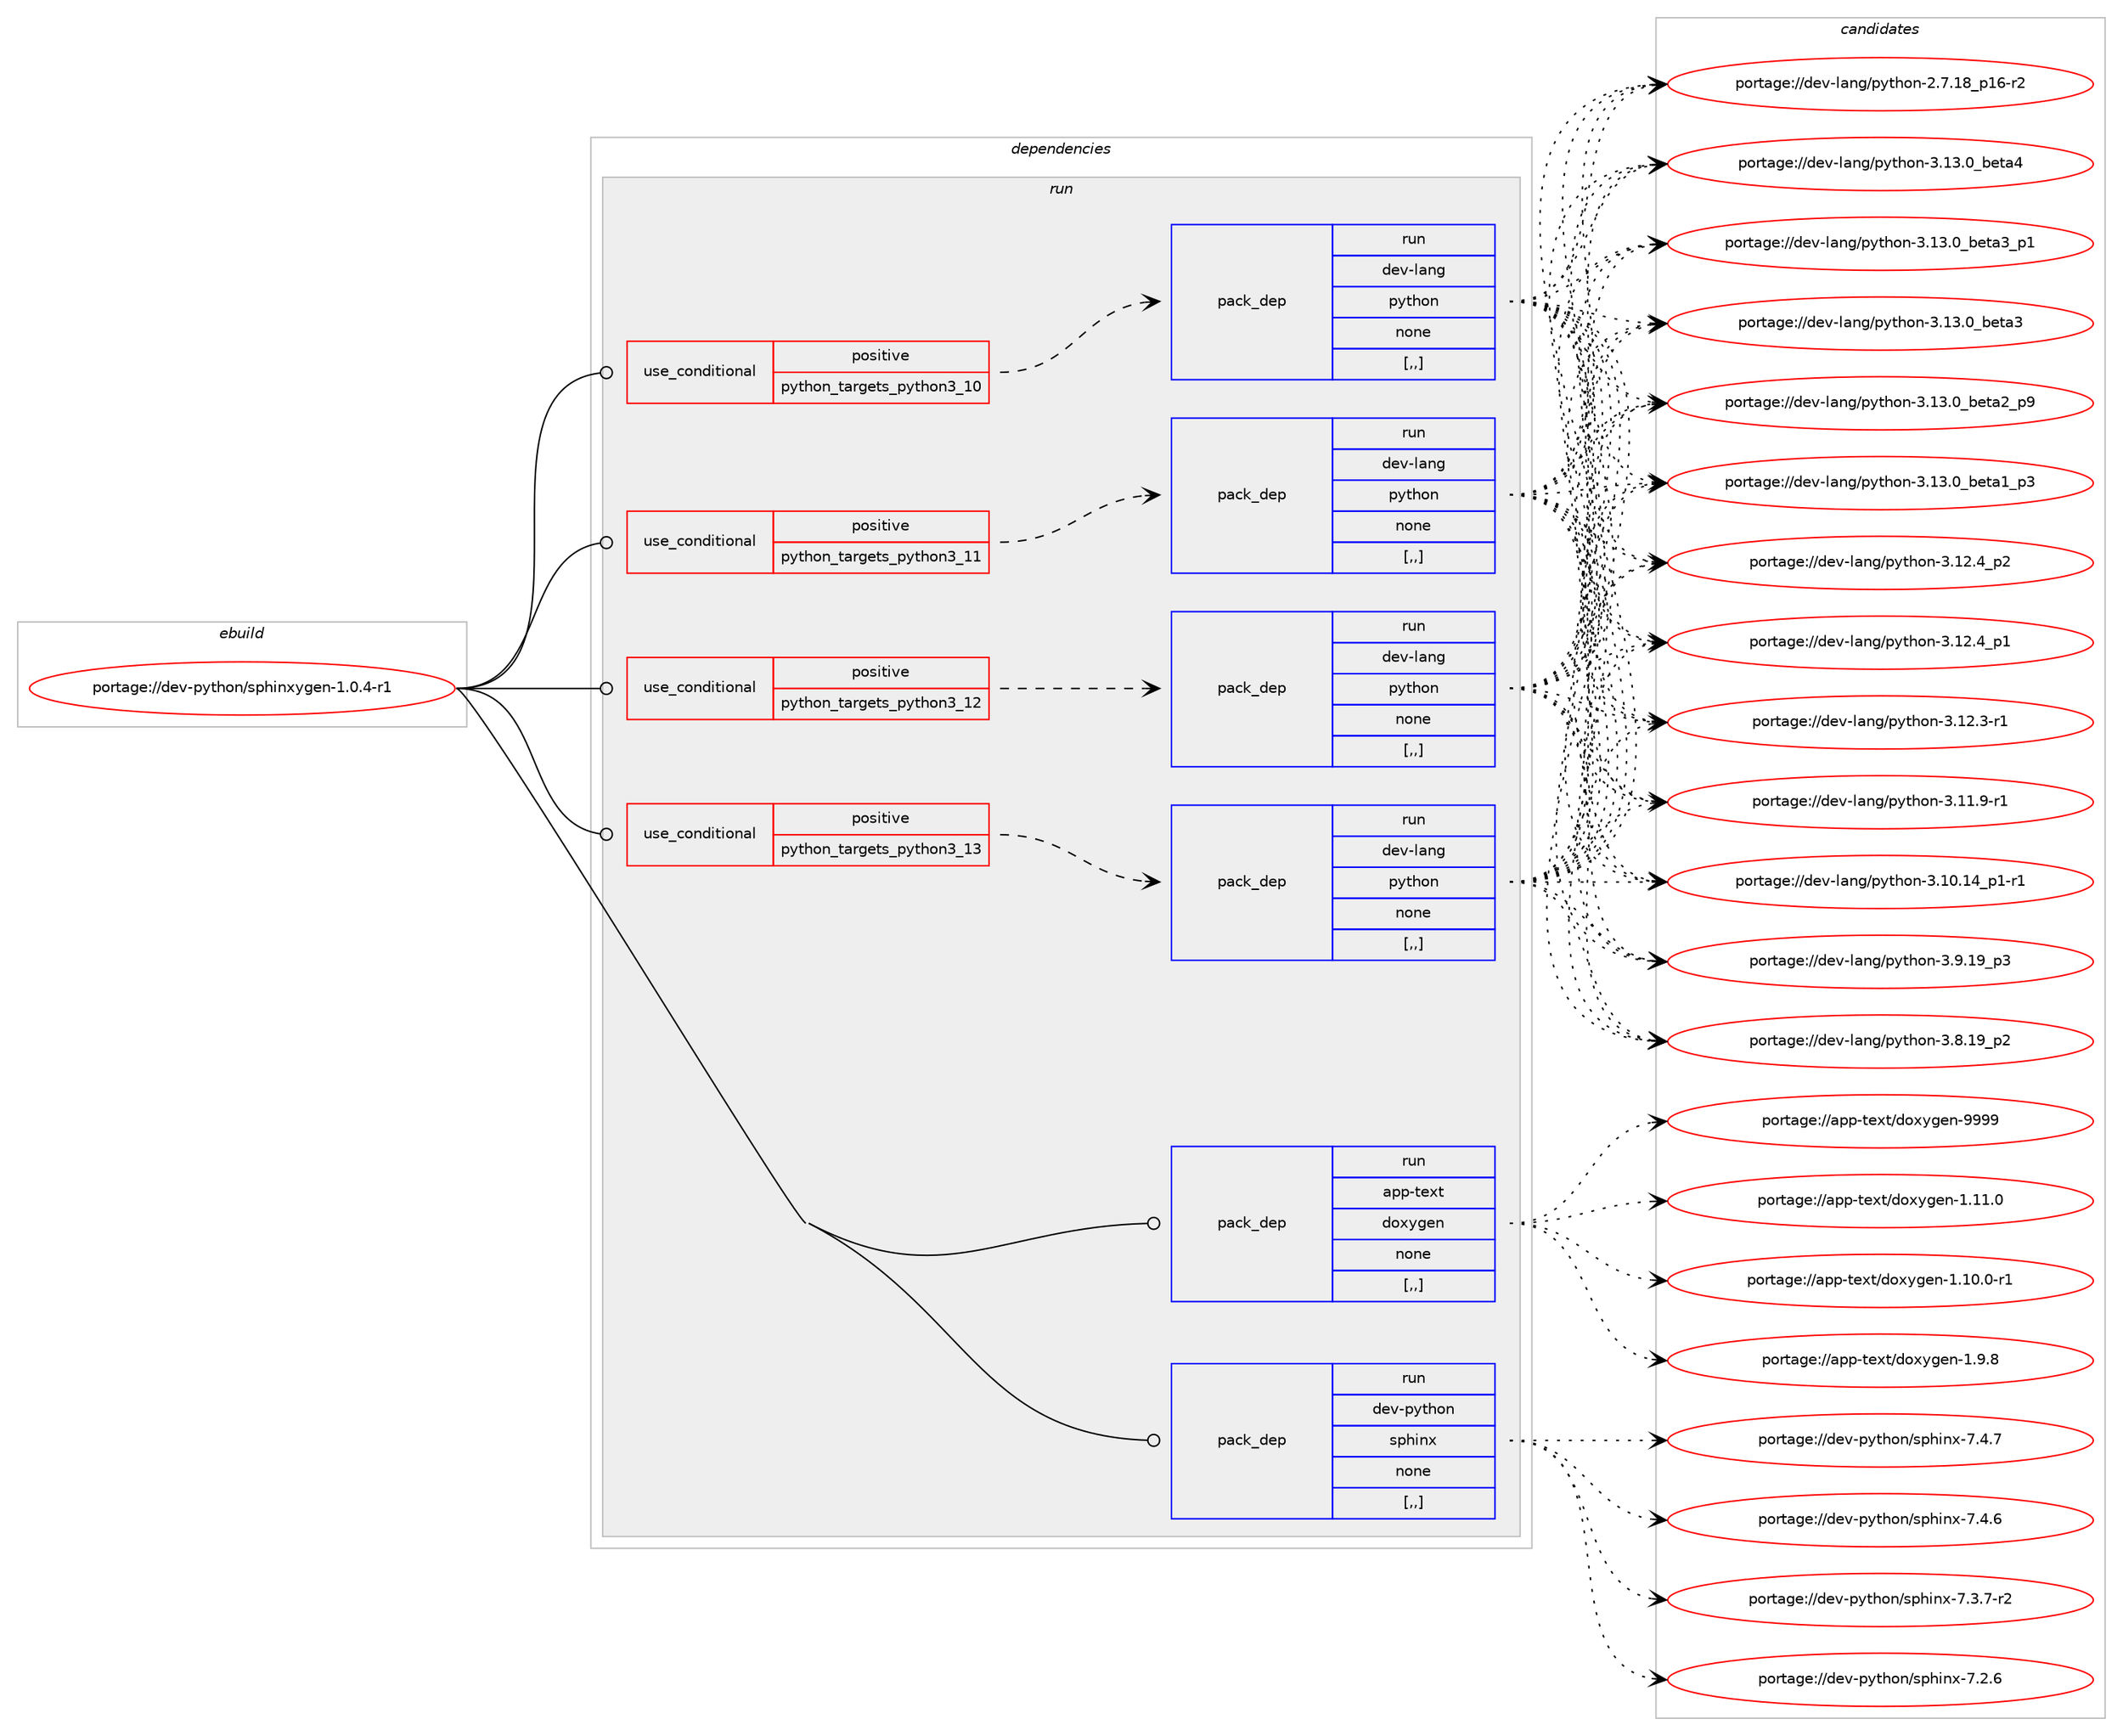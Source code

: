 digraph prolog {

# *************
# Graph options
# *************

newrank=true;
concentrate=true;
compound=true;
graph [rankdir=LR,fontname=Helvetica,fontsize=10,ranksep=1.5];#, ranksep=2.5, nodesep=0.2];
edge  [arrowhead=vee];
node  [fontname=Helvetica,fontsize=10];

# **********
# The ebuild
# **********

subgraph cluster_leftcol {
color=gray;
label=<<i>ebuild</i>>;
id [label="portage://dev-python/sphinxygen-1.0.4-r1", color=red, width=4, href="../dev-python/sphinxygen-1.0.4-r1.svg"];
}

# ****************
# The dependencies
# ****************

subgraph cluster_midcol {
color=gray;
label=<<i>dependencies</i>>;
subgraph cluster_compile {
fillcolor="#eeeeee";
style=filled;
label=<<i>compile</i>>;
}
subgraph cluster_compileandrun {
fillcolor="#eeeeee";
style=filled;
label=<<i>compile and run</i>>;
}
subgraph cluster_run {
fillcolor="#eeeeee";
style=filled;
label=<<i>run</i>>;
subgraph cond40289 {
dependency165170 [label=<<TABLE BORDER="0" CELLBORDER="1" CELLSPACING="0" CELLPADDING="4"><TR><TD ROWSPAN="3" CELLPADDING="10">use_conditional</TD></TR><TR><TD>positive</TD></TR><TR><TD>python_targets_python3_10</TD></TR></TABLE>>, shape=none, color=red];
subgraph pack123605 {
dependency165171 [label=<<TABLE BORDER="0" CELLBORDER="1" CELLSPACING="0" CELLPADDING="4" WIDTH="220"><TR><TD ROWSPAN="6" CELLPADDING="30">pack_dep</TD></TR><TR><TD WIDTH="110">run</TD></TR><TR><TD>dev-lang</TD></TR><TR><TD>python</TD></TR><TR><TD>none</TD></TR><TR><TD>[,,]</TD></TR></TABLE>>, shape=none, color=blue];
}
dependency165170:e -> dependency165171:w [weight=20,style="dashed",arrowhead="vee"];
}
id:e -> dependency165170:w [weight=20,style="solid",arrowhead="odot"];
subgraph cond40290 {
dependency165172 [label=<<TABLE BORDER="0" CELLBORDER="1" CELLSPACING="0" CELLPADDING="4"><TR><TD ROWSPAN="3" CELLPADDING="10">use_conditional</TD></TR><TR><TD>positive</TD></TR><TR><TD>python_targets_python3_11</TD></TR></TABLE>>, shape=none, color=red];
subgraph pack123606 {
dependency165173 [label=<<TABLE BORDER="0" CELLBORDER="1" CELLSPACING="0" CELLPADDING="4" WIDTH="220"><TR><TD ROWSPAN="6" CELLPADDING="30">pack_dep</TD></TR><TR><TD WIDTH="110">run</TD></TR><TR><TD>dev-lang</TD></TR><TR><TD>python</TD></TR><TR><TD>none</TD></TR><TR><TD>[,,]</TD></TR></TABLE>>, shape=none, color=blue];
}
dependency165172:e -> dependency165173:w [weight=20,style="dashed",arrowhead="vee"];
}
id:e -> dependency165172:w [weight=20,style="solid",arrowhead="odot"];
subgraph cond40291 {
dependency165174 [label=<<TABLE BORDER="0" CELLBORDER="1" CELLSPACING="0" CELLPADDING="4"><TR><TD ROWSPAN="3" CELLPADDING="10">use_conditional</TD></TR><TR><TD>positive</TD></TR><TR><TD>python_targets_python3_12</TD></TR></TABLE>>, shape=none, color=red];
subgraph pack123607 {
dependency165175 [label=<<TABLE BORDER="0" CELLBORDER="1" CELLSPACING="0" CELLPADDING="4" WIDTH="220"><TR><TD ROWSPAN="6" CELLPADDING="30">pack_dep</TD></TR><TR><TD WIDTH="110">run</TD></TR><TR><TD>dev-lang</TD></TR><TR><TD>python</TD></TR><TR><TD>none</TD></TR><TR><TD>[,,]</TD></TR></TABLE>>, shape=none, color=blue];
}
dependency165174:e -> dependency165175:w [weight=20,style="dashed",arrowhead="vee"];
}
id:e -> dependency165174:w [weight=20,style="solid",arrowhead="odot"];
subgraph cond40292 {
dependency165176 [label=<<TABLE BORDER="0" CELLBORDER="1" CELLSPACING="0" CELLPADDING="4"><TR><TD ROWSPAN="3" CELLPADDING="10">use_conditional</TD></TR><TR><TD>positive</TD></TR><TR><TD>python_targets_python3_13</TD></TR></TABLE>>, shape=none, color=red];
subgraph pack123608 {
dependency165177 [label=<<TABLE BORDER="0" CELLBORDER="1" CELLSPACING="0" CELLPADDING="4" WIDTH="220"><TR><TD ROWSPAN="6" CELLPADDING="30">pack_dep</TD></TR><TR><TD WIDTH="110">run</TD></TR><TR><TD>dev-lang</TD></TR><TR><TD>python</TD></TR><TR><TD>none</TD></TR><TR><TD>[,,]</TD></TR></TABLE>>, shape=none, color=blue];
}
dependency165176:e -> dependency165177:w [weight=20,style="dashed",arrowhead="vee"];
}
id:e -> dependency165176:w [weight=20,style="solid",arrowhead="odot"];
subgraph pack123609 {
dependency165178 [label=<<TABLE BORDER="0" CELLBORDER="1" CELLSPACING="0" CELLPADDING="4" WIDTH="220"><TR><TD ROWSPAN="6" CELLPADDING="30">pack_dep</TD></TR><TR><TD WIDTH="110">run</TD></TR><TR><TD>app-text</TD></TR><TR><TD>doxygen</TD></TR><TR><TD>none</TD></TR><TR><TD>[,,]</TD></TR></TABLE>>, shape=none, color=blue];
}
id:e -> dependency165178:w [weight=20,style="solid",arrowhead="odot"];
subgraph pack123610 {
dependency165179 [label=<<TABLE BORDER="0" CELLBORDER="1" CELLSPACING="0" CELLPADDING="4" WIDTH="220"><TR><TD ROWSPAN="6" CELLPADDING="30">pack_dep</TD></TR><TR><TD WIDTH="110">run</TD></TR><TR><TD>dev-python</TD></TR><TR><TD>sphinx</TD></TR><TR><TD>none</TD></TR><TR><TD>[,,]</TD></TR></TABLE>>, shape=none, color=blue];
}
id:e -> dependency165179:w [weight=20,style="solid",arrowhead="odot"];
}
}

# **************
# The candidates
# **************

subgraph cluster_choices {
rank=same;
color=gray;
label=<<i>candidates</i>>;

subgraph choice123605 {
color=black;
nodesep=1;
choice1001011184510897110103471121211161041111104551464951464895981011169752 [label="portage://dev-lang/python-3.13.0_beta4", color=red, width=4,href="../dev-lang/python-3.13.0_beta4.svg"];
choice10010111845108971101034711212111610411111045514649514648959810111697519511249 [label="portage://dev-lang/python-3.13.0_beta3_p1", color=red, width=4,href="../dev-lang/python-3.13.0_beta3_p1.svg"];
choice1001011184510897110103471121211161041111104551464951464895981011169751 [label="portage://dev-lang/python-3.13.0_beta3", color=red, width=4,href="../dev-lang/python-3.13.0_beta3.svg"];
choice10010111845108971101034711212111610411111045514649514648959810111697509511257 [label="portage://dev-lang/python-3.13.0_beta2_p9", color=red, width=4,href="../dev-lang/python-3.13.0_beta2_p9.svg"];
choice10010111845108971101034711212111610411111045514649514648959810111697499511251 [label="portage://dev-lang/python-3.13.0_beta1_p3", color=red, width=4,href="../dev-lang/python-3.13.0_beta1_p3.svg"];
choice100101118451089711010347112121116104111110455146495046529511250 [label="portage://dev-lang/python-3.12.4_p2", color=red, width=4,href="../dev-lang/python-3.12.4_p2.svg"];
choice100101118451089711010347112121116104111110455146495046529511249 [label="portage://dev-lang/python-3.12.4_p1", color=red, width=4,href="../dev-lang/python-3.12.4_p1.svg"];
choice100101118451089711010347112121116104111110455146495046514511449 [label="portage://dev-lang/python-3.12.3-r1", color=red, width=4,href="../dev-lang/python-3.12.3-r1.svg"];
choice100101118451089711010347112121116104111110455146494946574511449 [label="portage://dev-lang/python-3.11.9-r1", color=red, width=4,href="../dev-lang/python-3.11.9-r1.svg"];
choice100101118451089711010347112121116104111110455146494846495295112494511449 [label="portage://dev-lang/python-3.10.14_p1-r1", color=red, width=4,href="../dev-lang/python-3.10.14_p1-r1.svg"];
choice100101118451089711010347112121116104111110455146574649579511251 [label="portage://dev-lang/python-3.9.19_p3", color=red, width=4,href="../dev-lang/python-3.9.19_p3.svg"];
choice100101118451089711010347112121116104111110455146564649579511250 [label="portage://dev-lang/python-3.8.19_p2", color=red, width=4,href="../dev-lang/python-3.8.19_p2.svg"];
choice100101118451089711010347112121116104111110455046554649569511249544511450 [label="portage://dev-lang/python-2.7.18_p16-r2", color=red, width=4,href="../dev-lang/python-2.7.18_p16-r2.svg"];
dependency165171:e -> choice1001011184510897110103471121211161041111104551464951464895981011169752:w [style=dotted,weight="100"];
dependency165171:e -> choice10010111845108971101034711212111610411111045514649514648959810111697519511249:w [style=dotted,weight="100"];
dependency165171:e -> choice1001011184510897110103471121211161041111104551464951464895981011169751:w [style=dotted,weight="100"];
dependency165171:e -> choice10010111845108971101034711212111610411111045514649514648959810111697509511257:w [style=dotted,weight="100"];
dependency165171:e -> choice10010111845108971101034711212111610411111045514649514648959810111697499511251:w [style=dotted,weight="100"];
dependency165171:e -> choice100101118451089711010347112121116104111110455146495046529511250:w [style=dotted,weight="100"];
dependency165171:e -> choice100101118451089711010347112121116104111110455146495046529511249:w [style=dotted,weight="100"];
dependency165171:e -> choice100101118451089711010347112121116104111110455146495046514511449:w [style=dotted,weight="100"];
dependency165171:e -> choice100101118451089711010347112121116104111110455146494946574511449:w [style=dotted,weight="100"];
dependency165171:e -> choice100101118451089711010347112121116104111110455146494846495295112494511449:w [style=dotted,weight="100"];
dependency165171:e -> choice100101118451089711010347112121116104111110455146574649579511251:w [style=dotted,weight="100"];
dependency165171:e -> choice100101118451089711010347112121116104111110455146564649579511250:w [style=dotted,weight="100"];
dependency165171:e -> choice100101118451089711010347112121116104111110455046554649569511249544511450:w [style=dotted,weight="100"];
}
subgraph choice123606 {
color=black;
nodesep=1;
choice1001011184510897110103471121211161041111104551464951464895981011169752 [label="portage://dev-lang/python-3.13.0_beta4", color=red, width=4,href="../dev-lang/python-3.13.0_beta4.svg"];
choice10010111845108971101034711212111610411111045514649514648959810111697519511249 [label="portage://dev-lang/python-3.13.0_beta3_p1", color=red, width=4,href="../dev-lang/python-3.13.0_beta3_p1.svg"];
choice1001011184510897110103471121211161041111104551464951464895981011169751 [label="portage://dev-lang/python-3.13.0_beta3", color=red, width=4,href="../dev-lang/python-3.13.0_beta3.svg"];
choice10010111845108971101034711212111610411111045514649514648959810111697509511257 [label="portage://dev-lang/python-3.13.0_beta2_p9", color=red, width=4,href="../dev-lang/python-3.13.0_beta2_p9.svg"];
choice10010111845108971101034711212111610411111045514649514648959810111697499511251 [label="portage://dev-lang/python-3.13.0_beta1_p3", color=red, width=4,href="../dev-lang/python-3.13.0_beta1_p3.svg"];
choice100101118451089711010347112121116104111110455146495046529511250 [label="portage://dev-lang/python-3.12.4_p2", color=red, width=4,href="../dev-lang/python-3.12.4_p2.svg"];
choice100101118451089711010347112121116104111110455146495046529511249 [label="portage://dev-lang/python-3.12.4_p1", color=red, width=4,href="../dev-lang/python-3.12.4_p1.svg"];
choice100101118451089711010347112121116104111110455146495046514511449 [label="portage://dev-lang/python-3.12.3-r1", color=red, width=4,href="../dev-lang/python-3.12.3-r1.svg"];
choice100101118451089711010347112121116104111110455146494946574511449 [label="portage://dev-lang/python-3.11.9-r1", color=red, width=4,href="../dev-lang/python-3.11.9-r1.svg"];
choice100101118451089711010347112121116104111110455146494846495295112494511449 [label="portage://dev-lang/python-3.10.14_p1-r1", color=red, width=4,href="../dev-lang/python-3.10.14_p1-r1.svg"];
choice100101118451089711010347112121116104111110455146574649579511251 [label="portage://dev-lang/python-3.9.19_p3", color=red, width=4,href="../dev-lang/python-3.9.19_p3.svg"];
choice100101118451089711010347112121116104111110455146564649579511250 [label="portage://dev-lang/python-3.8.19_p2", color=red, width=4,href="../dev-lang/python-3.8.19_p2.svg"];
choice100101118451089711010347112121116104111110455046554649569511249544511450 [label="portage://dev-lang/python-2.7.18_p16-r2", color=red, width=4,href="../dev-lang/python-2.7.18_p16-r2.svg"];
dependency165173:e -> choice1001011184510897110103471121211161041111104551464951464895981011169752:w [style=dotted,weight="100"];
dependency165173:e -> choice10010111845108971101034711212111610411111045514649514648959810111697519511249:w [style=dotted,weight="100"];
dependency165173:e -> choice1001011184510897110103471121211161041111104551464951464895981011169751:w [style=dotted,weight="100"];
dependency165173:e -> choice10010111845108971101034711212111610411111045514649514648959810111697509511257:w [style=dotted,weight="100"];
dependency165173:e -> choice10010111845108971101034711212111610411111045514649514648959810111697499511251:w [style=dotted,weight="100"];
dependency165173:e -> choice100101118451089711010347112121116104111110455146495046529511250:w [style=dotted,weight="100"];
dependency165173:e -> choice100101118451089711010347112121116104111110455146495046529511249:w [style=dotted,weight="100"];
dependency165173:e -> choice100101118451089711010347112121116104111110455146495046514511449:w [style=dotted,weight="100"];
dependency165173:e -> choice100101118451089711010347112121116104111110455146494946574511449:w [style=dotted,weight="100"];
dependency165173:e -> choice100101118451089711010347112121116104111110455146494846495295112494511449:w [style=dotted,weight="100"];
dependency165173:e -> choice100101118451089711010347112121116104111110455146574649579511251:w [style=dotted,weight="100"];
dependency165173:e -> choice100101118451089711010347112121116104111110455146564649579511250:w [style=dotted,weight="100"];
dependency165173:e -> choice100101118451089711010347112121116104111110455046554649569511249544511450:w [style=dotted,weight="100"];
}
subgraph choice123607 {
color=black;
nodesep=1;
choice1001011184510897110103471121211161041111104551464951464895981011169752 [label="portage://dev-lang/python-3.13.0_beta4", color=red, width=4,href="../dev-lang/python-3.13.0_beta4.svg"];
choice10010111845108971101034711212111610411111045514649514648959810111697519511249 [label="portage://dev-lang/python-3.13.0_beta3_p1", color=red, width=4,href="../dev-lang/python-3.13.0_beta3_p1.svg"];
choice1001011184510897110103471121211161041111104551464951464895981011169751 [label="portage://dev-lang/python-3.13.0_beta3", color=red, width=4,href="../dev-lang/python-3.13.0_beta3.svg"];
choice10010111845108971101034711212111610411111045514649514648959810111697509511257 [label="portage://dev-lang/python-3.13.0_beta2_p9", color=red, width=4,href="../dev-lang/python-3.13.0_beta2_p9.svg"];
choice10010111845108971101034711212111610411111045514649514648959810111697499511251 [label="portage://dev-lang/python-3.13.0_beta1_p3", color=red, width=4,href="../dev-lang/python-3.13.0_beta1_p3.svg"];
choice100101118451089711010347112121116104111110455146495046529511250 [label="portage://dev-lang/python-3.12.4_p2", color=red, width=4,href="../dev-lang/python-3.12.4_p2.svg"];
choice100101118451089711010347112121116104111110455146495046529511249 [label="portage://dev-lang/python-3.12.4_p1", color=red, width=4,href="../dev-lang/python-3.12.4_p1.svg"];
choice100101118451089711010347112121116104111110455146495046514511449 [label="portage://dev-lang/python-3.12.3-r1", color=red, width=4,href="../dev-lang/python-3.12.3-r1.svg"];
choice100101118451089711010347112121116104111110455146494946574511449 [label="portage://dev-lang/python-3.11.9-r1", color=red, width=4,href="../dev-lang/python-3.11.9-r1.svg"];
choice100101118451089711010347112121116104111110455146494846495295112494511449 [label="portage://dev-lang/python-3.10.14_p1-r1", color=red, width=4,href="../dev-lang/python-3.10.14_p1-r1.svg"];
choice100101118451089711010347112121116104111110455146574649579511251 [label="portage://dev-lang/python-3.9.19_p3", color=red, width=4,href="../dev-lang/python-3.9.19_p3.svg"];
choice100101118451089711010347112121116104111110455146564649579511250 [label="portage://dev-lang/python-3.8.19_p2", color=red, width=4,href="../dev-lang/python-3.8.19_p2.svg"];
choice100101118451089711010347112121116104111110455046554649569511249544511450 [label="portage://dev-lang/python-2.7.18_p16-r2", color=red, width=4,href="../dev-lang/python-2.7.18_p16-r2.svg"];
dependency165175:e -> choice1001011184510897110103471121211161041111104551464951464895981011169752:w [style=dotted,weight="100"];
dependency165175:e -> choice10010111845108971101034711212111610411111045514649514648959810111697519511249:w [style=dotted,weight="100"];
dependency165175:e -> choice1001011184510897110103471121211161041111104551464951464895981011169751:w [style=dotted,weight="100"];
dependency165175:e -> choice10010111845108971101034711212111610411111045514649514648959810111697509511257:w [style=dotted,weight="100"];
dependency165175:e -> choice10010111845108971101034711212111610411111045514649514648959810111697499511251:w [style=dotted,weight="100"];
dependency165175:e -> choice100101118451089711010347112121116104111110455146495046529511250:w [style=dotted,weight="100"];
dependency165175:e -> choice100101118451089711010347112121116104111110455146495046529511249:w [style=dotted,weight="100"];
dependency165175:e -> choice100101118451089711010347112121116104111110455146495046514511449:w [style=dotted,weight="100"];
dependency165175:e -> choice100101118451089711010347112121116104111110455146494946574511449:w [style=dotted,weight="100"];
dependency165175:e -> choice100101118451089711010347112121116104111110455146494846495295112494511449:w [style=dotted,weight="100"];
dependency165175:e -> choice100101118451089711010347112121116104111110455146574649579511251:w [style=dotted,weight="100"];
dependency165175:e -> choice100101118451089711010347112121116104111110455146564649579511250:w [style=dotted,weight="100"];
dependency165175:e -> choice100101118451089711010347112121116104111110455046554649569511249544511450:w [style=dotted,weight="100"];
}
subgraph choice123608 {
color=black;
nodesep=1;
choice1001011184510897110103471121211161041111104551464951464895981011169752 [label="portage://dev-lang/python-3.13.0_beta4", color=red, width=4,href="../dev-lang/python-3.13.0_beta4.svg"];
choice10010111845108971101034711212111610411111045514649514648959810111697519511249 [label="portage://dev-lang/python-3.13.0_beta3_p1", color=red, width=4,href="../dev-lang/python-3.13.0_beta3_p1.svg"];
choice1001011184510897110103471121211161041111104551464951464895981011169751 [label="portage://dev-lang/python-3.13.0_beta3", color=red, width=4,href="../dev-lang/python-3.13.0_beta3.svg"];
choice10010111845108971101034711212111610411111045514649514648959810111697509511257 [label="portage://dev-lang/python-3.13.0_beta2_p9", color=red, width=4,href="../dev-lang/python-3.13.0_beta2_p9.svg"];
choice10010111845108971101034711212111610411111045514649514648959810111697499511251 [label="portage://dev-lang/python-3.13.0_beta1_p3", color=red, width=4,href="../dev-lang/python-3.13.0_beta1_p3.svg"];
choice100101118451089711010347112121116104111110455146495046529511250 [label="portage://dev-lang/python-3.12.4_p2", color=red, width=4,href="../dev-lang/python-3.12.4_p2.svg"];
choice100101118451089711010347112121116104111110455146495046529511249 [label="portage://dev-lang/python-3.12.4_p1", color=red, width=4,href="../dev-lang/python-3.12.4_p1.svg"];
choice100101118451089711010347112121116104111110455146495046514511449 [label="portage://dev-lang/python-3.12.3-r1", color=red, width=4,href="../dev-lang/python-3.12.3-r1.svg"];
choice100101118451089711010347112121116104111110455146494946574511449 [label="portage://dev-lang/python-3.11.9-r1", color=red, width=4,href="../dev-lang/python-3.11.9-r1.svg"];
choice100101118451089711010347112121116104111110455146494846495295112494511449 [label="portage://dev-lang/python-3.10.14_p1-r1", color=red, width=4,href="../dev-lang/python-3.10.14_p1-r1.svg"];
choice100101118451089711010347112121116104111110455146574649579511251 [label="portage://dev-lang/python-3.9.19_p3", color=red, width=4,href="../dev-lang/python-3.9.19_p3.svg"];
choice100101118451089711010347112121116104111110455146564649579511250 [label="portage://dev-lang/python-3.8.19_p2", color=red, width=4,href="../dev-lang/python-3.8.19_p2.svg"];
choice100101118451089711010347112121116104111110455046554649569511249544511450 [label="portage://dev-lang/python-2.7.18_p16-r2", color=red, width=4,href="../dev-lang/python-2.7.18_p16-r2.svg"];
dependency165177:e -> choice1001011184510897110103471121211161041111104551464951464895981011169752:w [style=dotted,weight="100"];
dependency165177:e -> choice10010111845108971101034711212111610411111045514649514648959810111697519511249:w [style=dotted,weight="100"];
dependency165177:e -> choice1001011184510897110103471121211161041111104551464951464895981011169751:w [style=dotted,weight="100"];
dependency165177:e -> choice10010111845108971101034711212111610411111045514649514648959810111697509511257:w [style=dotted,weight="100"];
dependency165177:e -> choice10010111845108971101034711212111610411111045514649514648959810111697499511251:w [style=dotted,weight="100"];
dependency165177:e -> choice100101118451089711010347112121116104111110455146495046529511250:w [style=dotted,weight="100"];
dependency165177:e -> choice100101118451089711010347112121116104111110455146495046529511249:w [style=dotted,weight="100"];
dependency165177:e -> choice100101118451089711010347112121116104111110455146495046514511449:w [style=dotted,weight="100"];
dependency165177:e -> choice100101118451089711010347112121116104111110455146494946574511449:w [style=dotted,weight="100"];
dependency165177:e -> choice100101118451089711010347112121116104111110455146494846495295112494511449:w [style=dotted,weight="100"];
dependency165177:e -> choice100101118451089711010347112121116104111110455146574649579511251:w [style=dotted,weight="100"];
dependency165177:e -> choice100101118451089711010347112121116104111110455146564649579511250:w [style=dotted,weight="100"];
dependency165177:e -> choice100101118451089711010347112121116104111110455046554649569511249544511450:w [style=dotted,weight="100"];
}
subgraph choice123609 {
color=black;
nodesep=1;
choice9711211245116101120116471001111201211031011104557575757 [label="portage://app-text/doxygen-9999", color=red, width=4,href="../app-text/doxygen-9999.svg"];
choice97112112451161011201164710011112012110310111045494649494648 [label="portage://app-text/doxygen-1.11.0", color=red, width=4,href="../app-text/doxygen-1.11.0.svg"];
choice971121124511610112011647100111120121103101110454946494846484511449 [label="portage://app-text/doxygen-1.10.0-r1", color=red, width=4,href="../app-text/doxygen-1.10.0-r1.svg"];
choice971121124511610112011647100111120121103101110454946574656 [label="portage://app-text/doxygen-1.9.8", color=red, width=4,href="../app-text/doxygen-1.9.8.svg"];
dependency165178:e -> choice9711211245116101120116471001111201211031011104557575757:w [style=dotted,weight="100"];
dependency165178:e -> choice97112112451161011201164710011112012110310111045494649494648:w [style=dotted,weight="100"];
dependency165178:e -> choice971121124511610112011647100111120121103101110454946494846484511449:w [style=dotted,weight="100"];
dependency165178:e -> choice971121124511610112011647100111120121103101110454946574656:w [style=dotted,weight="100"];
}
subgraph choice123610 {
color=black;
nodesep=1;
choice1001011184511212111610411111047115112104105110120455546524655 [label="portage://dev-python/sphinx-7.4.7", color=red, width=4,href="../dev-python/sphinx-7.4.7.svg"];
choice1001011184511212111610411111047115112104105110120455546524654 [label="portage://dev-python/sphinx-7.4.6", color=red, width=4,href="../dev-python/sphinx-7.4.6.svg"];
choice10010111845112121116104111110471151121041051101204555465146554511450 [label="portage://dev-python/sphinx-7.3.7-r2", color=red, width=4,href="../dev-python/sphinx-7.3.7-r2.svg"];
choice1001011184511212111610411111047115112104105110120455546504654 [label="portage://dev-python/sphinx-7.2.6", color=red, width=4,href="../dev-python/sphinx-7.2.6.svg"];
dependency165179:e -> choice1001011184511212111610411111047115112104105110120455546524655:w [style=dotted,weight="100"];
dependency165179:e -> choice1001011184511212111610411111047115112104105110120455546524654:w [style=dotted,weight="100"];
dependency165179:e -> choice10010111845112121116104111110471151121041051101204555465146554511450:w [style=dotted,weight="100"];
dependency165179:e -> choice1001011184511212111610411111047115112104105110120455546504654:w [style=dotted,weight="100"];
}
}

}
